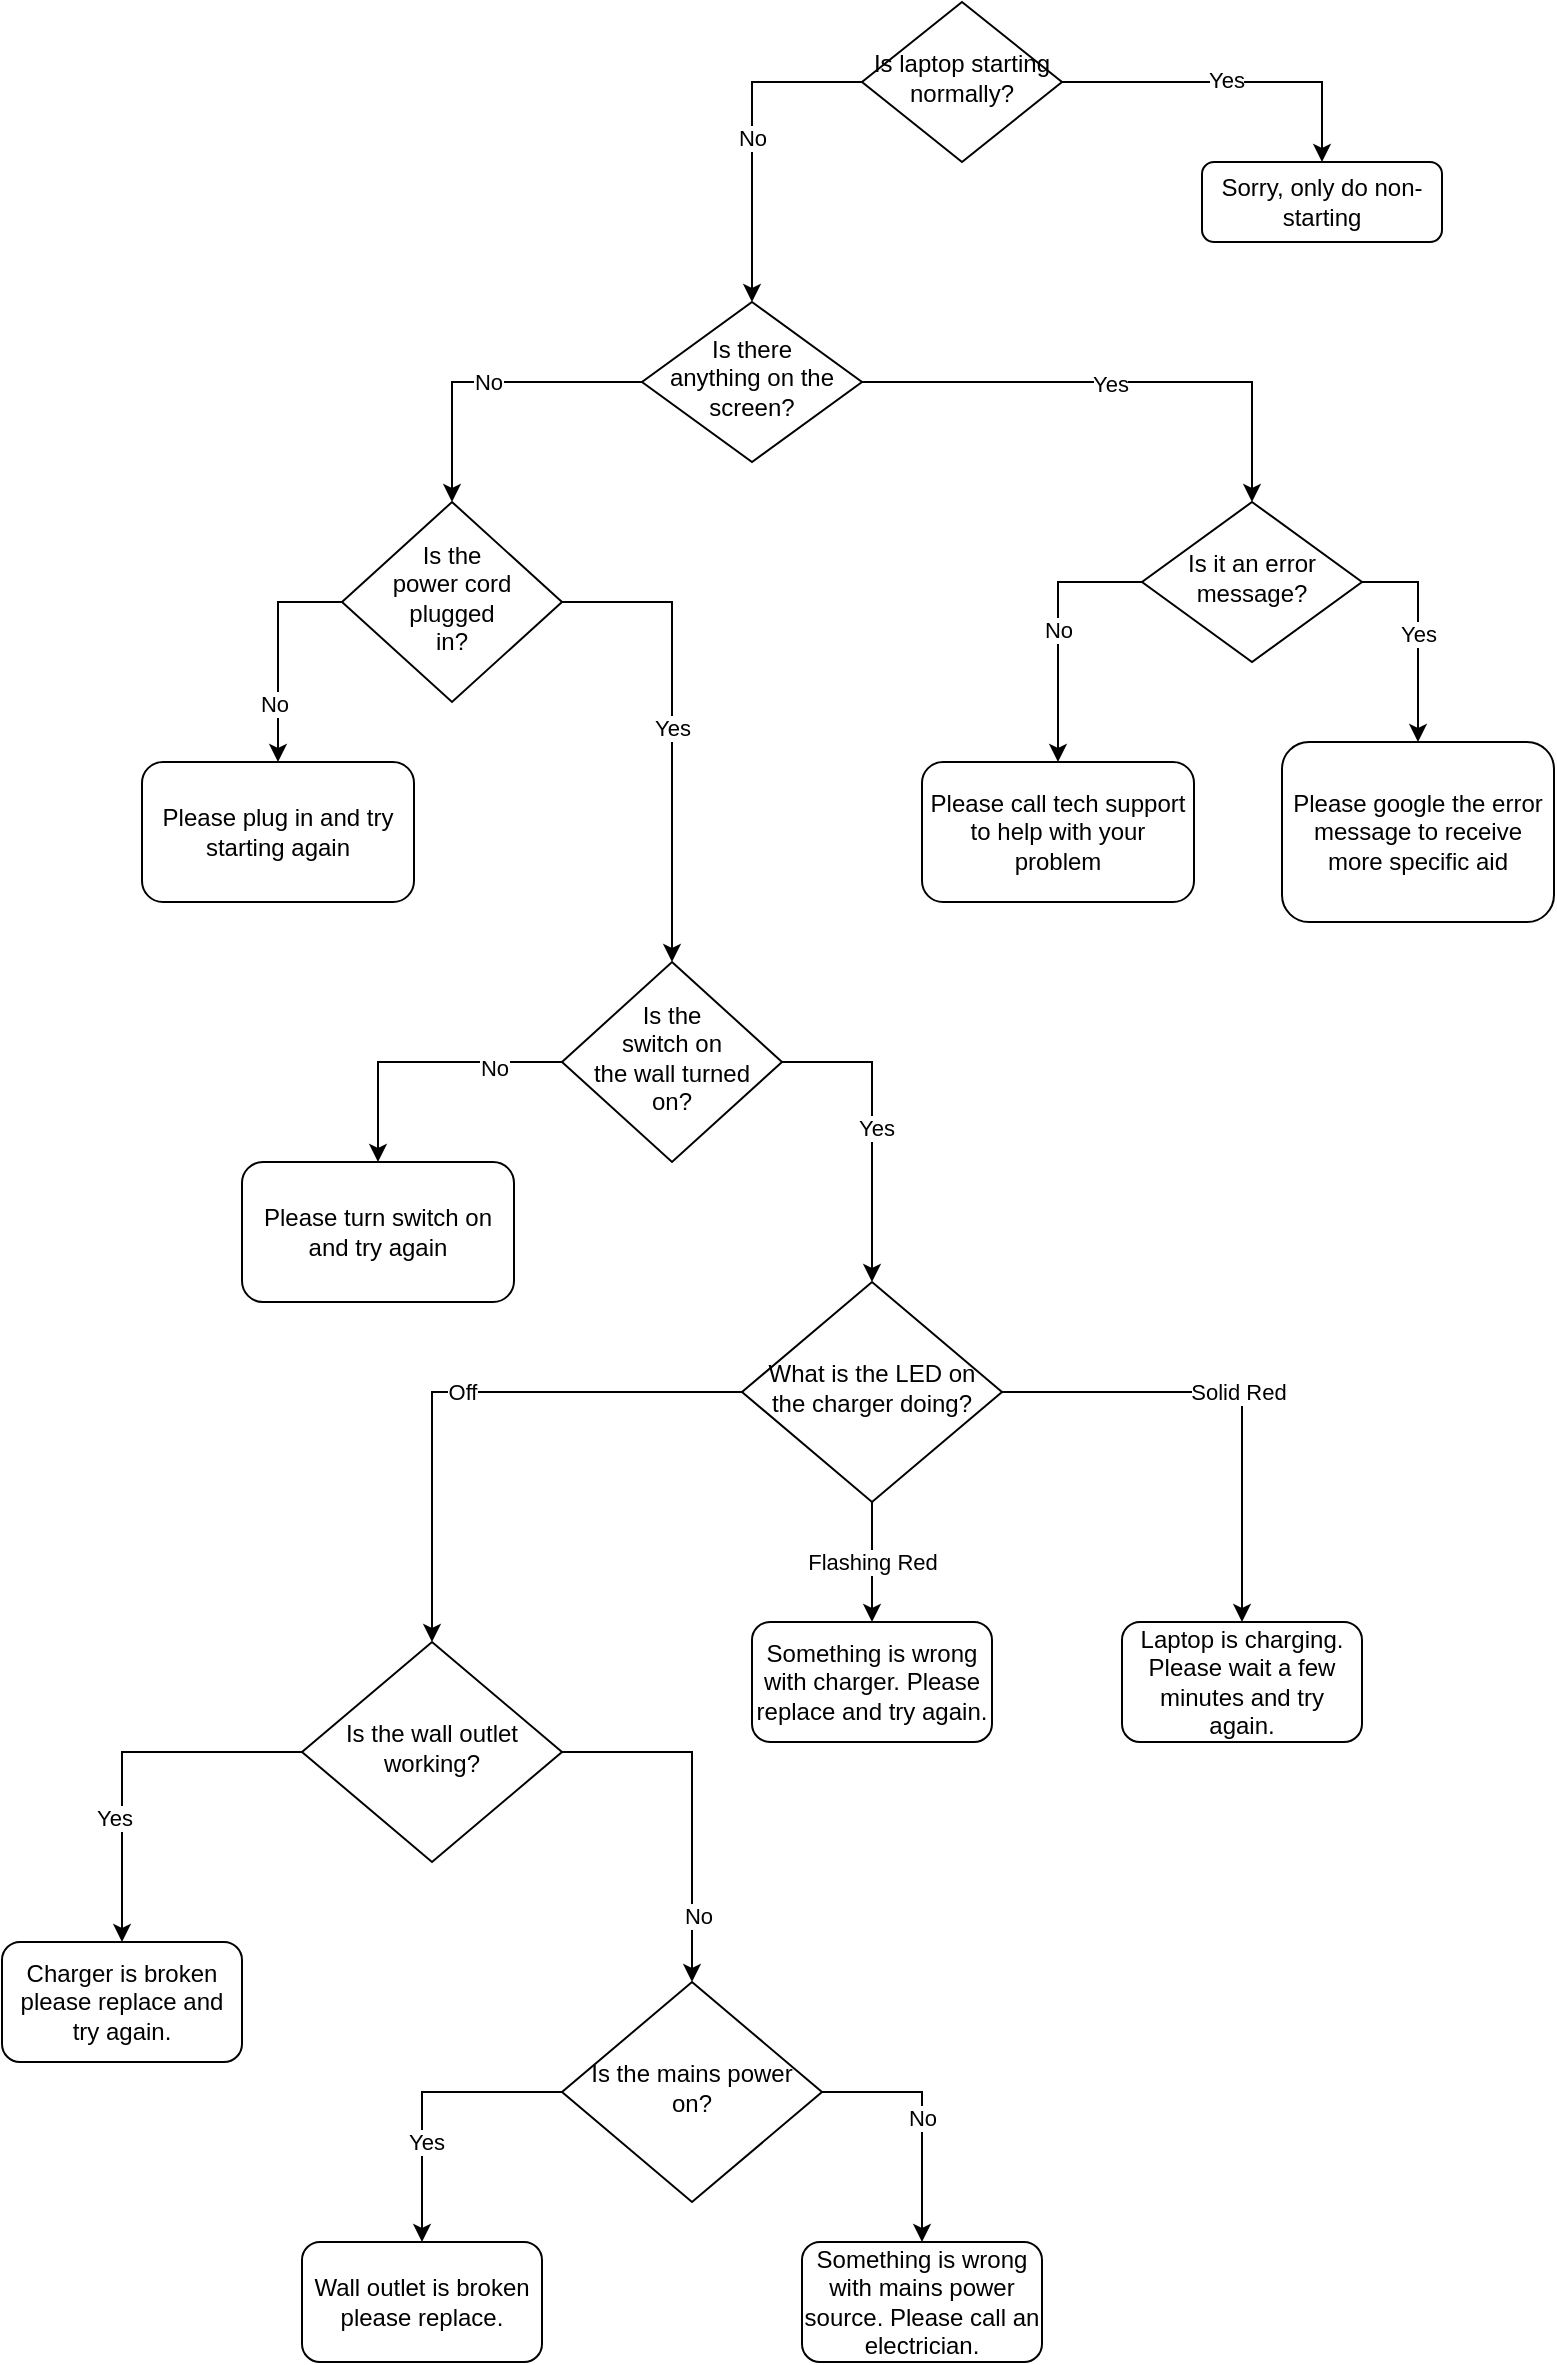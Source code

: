 <mxfile version="13.8.1" type="device"><diagram id="C5RBs43oDa-KdzZeNtuy" name="Page-1"><mxGraphModel dx="2249" dy="763" grid="1" gridSize="10" guides="1" tooltips="1" connect="1" arrows="1" fold="1" page="1" pageScale="1" pageWidth="827" pageHeight="1169" math="0" shadow="0"><root><mxCell id="WIyWlLk6GJQsqaUBKTNV-0"/><mxCell id="WIyWlLk6GJQsqaUBKTNV-1" parent="WIyWlLk6GJQsqaUBKTNV-0"/><mxCell id="SNn4Vvy8Y6nUM1BR-8D6-10" style="edgeStyle=orthogonalEdgeStyle;rounded=0;orthogonalLoop=1;jettySize=auto;html=1;exitX=1;exitY=0.5;exitDx=0;exitDy=0;entryX=0.5;entryY=0;entryDx=0;entryDy=0;" edge="1" parent="WIyWlLk6GJQsqaUBKTNV-1" source="WIyWlLk6GJQsqaUBKTNV-6" target="SNn4Vvy8Y6nUM1BR-8D6-6"><mxGeometry relative="1" as="geometry"/></mxCell><mxCell id="SNn4Vvy8Y6nUM1BR-8D6-15" value="Yes" style="edgeLabel;html=1;align=center;verticalAlign=middle;resizable=0;points=[];" vertex="1" connectable="0" parent="SNn4Vvy8Y6nUM1BR-8D6-10"><mxGeometry x="-0.032" y="-1" relative="1" as="geometry"><mxPoint as="offset"/></mxGeometry></mxCell><mxCell id="SNn4Vvy8Y6nUM1BR-8D6-17" value="No" style="edgeStyle=orthogonalEdgeStyle;rounded=0;orthogonalLoop=1;jettySize=auto;html=1;exitX=0;exitY=0.5;exitDx=0;exitDy=0;entryX=0.5;entryY=0;entryDx=0;entryDy=0;" edge="1" parent="WIyWlLk6GJQsqaUBKTNV-1" source="WIyWlLk6GJQsqaUBKTNV-6" target="WIyWlLk6GJQsqaUBKTNV-10"><mxGeometry relative="1" as="geometry"/></mxCell><mxCell id="WIyWlLk6GJQsqaUBKTNV-6" value="&lt;div&gt;Is there &lt;br&gt;&lt;/div&gt;&lt;div&gt;anything on the screen?&lt;/div&gt;" style="rhombus;whiteSpace=wrap;html=1;shadow=0;fontFamily=Helvetica;fontSize=12;align=center;strokeWidth=1;spacing=6;spacingTop=-4;" parent="WIyWlLk6GJQsqaUBKTNV-1" vertex="1"><mxGeometry x="210" y="170" width="110" height="80" as="geometry"/></mxCell><mxCell id="SNn4Vvy8Y6nUM1BR-8D6-19" style="edgeStyle=orthogonalEdgeStyle;rounded=0;orthogonalLoop=1;jettySize=auto;html=1;exitX=0;exitY=0.5;exitDx=0;exitDy=0;" edge="1" parent="WIyWlLk6GJQsqaUBKTNV-1" source="WIyWlLk6GJQsqaUBKTNV-10" target="SNn4Vvy8Y6nUM1BR-8D6-18"><mxGeometry relative="1" as="geometry"/></mxCell><mxCell id="SNn4Vvy8Y6nUM1BR-8D6-20" value="No" style="edgeLabel;html=1;align=center;verticalAlign=middle;resizable=0;points=[];" vertex="1" connectable="0" parent="SNn4Vvy8Y6nUM1BR-8D6-19"><mxGeometry x="0.482" y="-2" relative="1" as="geometry"><mxPoint as="offset"/></mxGeometry></mxCell><mxCell id="SNn4Vvy8Y6nUM1BR-8D6-23" value="Yes" style="edgeStyle=orthogonalEdgeStyle;rounded=0;orthogonalLoop=1;jettySize=auto;html=1;exitX=1;exitY=0.5;exitDx=0;exitDy=0;entryX=0.5;entryY=0;entryDx=0;entryDy=0;" edge="1" parent="WIyWlLk6GJQsqaUBKTNV-1" source="WIyWlLk6GJQsqaUBKTNV-10" target="SNn4Vvy8Y6nUM1BR-8D6-22"><mxGeometry relative="1" as="geometry"/></mxCell><mxCell id="WIyWlLk6GJQsqaUBKTNV-10" value="&lt;div&gt;Is the &lt;br&gt;&lt;/div&gt;&lt;div&gt;power cord plugged &lt;br&gt;&lt;/div&gt;&lt;div&gt;in?&lt;/div&gt;" style="rhombus;whiteSpace=wrap;html=1;shadow=0;fontFamily=Helvetica;fontSize=12;align=center;strokeWidth=1;spacing=6;spacingTop=-4;" parent="WIyWlLk6GJQsqaUBKTNV-1" vertex="1"><mxGeometry x="60" y="270" width="110" height="100" as="geometry"/></mxCell><mxCell id="SNn4Vvy8Y6nUM1BR-8D6-1" value="No" style="edgeStyle=orthogonalEdgeStyle;rounded=0;orthogonalLoop=1;jettySize=auto;html=1;exitX=0;exitY=0.5;exitDx=0;exitDy=0;" edge="1" parent="WIyWlLk6GJQsqaUBKTNV-1" source="SNn4Vvy8Y6nUM1BR-8D6-0" target="WIyWlLk6GJQsqaUBKTNV-6"><mxGeometry relative="1" as="geometry"/></mxCell><mxCell id="SNn4Vvy8Y6nUM1BR-8D6-4" style="edgeStyle=orthogonalEdgeStyle;rounded=0;orthogonalLoop=1;jettySize=auto;html=1;exitX=1;exitY=0.5;exitDx=0;exitDy=0;entryX=0.5;entryY=0;entryDx=0;entryDy=0;" edge="1" parent="WIyWlLk6GJQsqaUBKTNV-1" source="SNn4Vvy8Y6nUM1BR-8D6-0" target="SNn4Vvy8Y6nUM1BR-8D6-3"><mxGeometry relative="1" as="geometry"/></mxCell><mxCell id="SNn4Vvy8Y6nUM1BR-8D6-5" value="Yes" style="edgeLabel;html=1;align=center;verticalAlign=middle;resizable=0;points=[];" vertex="1" connectable="0" parent="SNn4Vvy8Y6nUM1BR-8D6-4"><mxGeometry x="-0.035" y="1" relative="1" as="geometry"><mxPoint as="offset"/></mxGeometry></mxCell><mxCell id="SNn4Vvy8Y6nUM1BR-8D6-0" value="Is laptop starting normally? " style="rhombus;whiteSpace=wrap;html=1;shadow=0;fontFamily=Helvetica;fontSize=12;align=center;strokeWidth=1;spacing=6;spacingTop=-4;" vertex="1" parent="WIyWlLk6GJQsqaUBKTNV-1"><mxGeometry x="320" y="20" width="100" height="80" as="geometry"/></mxCell><mxCell id="SNn4Vvy8Y6nUM1BR-8D6-3" value="Sorry, only do non-starting" style="rounded=1;whiteSpace=wrap;html=1;fontSize=12;glass=0;strokeWidth=1;shadow=0;" vertex="1" parent="WIyWlLk6GJQsqaUBKTNV-1"><mxGeometry x="490" y="100" width="120" height="40" as="geometry"/></mxCell><mxCell id="SNn4Vvy8Y6nUM1BR-8D6-11" value="Yes" style="edgeStyle=orthogonalEdgeStyle;rounded=0;orthogonalLoop=1;jettySize=auto;html=1;exitX=1;exitY=0.5;exitDx=0;exitDy=0;" edge="1" parent="WIyWlLk6GJQsqaUBKTNV-1" source="SNn4Vvy8Y6nUM1BR-8D6-6" target="SNn4Vvy8Y6nUM1BR-8D6-8"><mxGeometry relative="1" as="geometry"/></mxCell><mxCell id="SNn4Vvy8Y6nUM1BR-8D6-14" value="No" style="edgeStyle=orthogonalEdgeStyle;rounded=0;orthogonalLoop=1;jettySize=auto;html=1;exitX=0;exitY=0.5;exitDx=0;exitDy=0;" edge="1" parent="WIyWlLk6GJQsqaUBKTNV-1" source="SNn4Vvy8Y6nUM1BR-8D6-6" target="SNn4Vvy8Y6nUM1BR-8D6-13"><mxGeometry relative="1" as="geometry"/></mxCell><mxCell id="SNn4Vvy8Y6nUM1BR-8D6-6" value="Is it an error message?" style="rhombus;whiteSpace=wrap;html=1;shadow=0;fontFamily=Helvetica;fontSize=12;align=center;strokeWidth=1;spacing=6;spacingTop=-4;" vertex="1" parent="WIyWlLk6GJQsqaUBKTNV-1"><mxGeometry x="460" y="270" width="110" height="80" as="geometry"/></mxCell><mxCell id="SNn4Vvy8Y6nUM1BR-8D6-8" value="Please google the error message to receive more specific aid" style="rounded=1;whiteSpace=wrap;html=1;fontSize=12;glass=0;strokeWidth=1;shadow=0;" vertex="1" parent="WIyWlLk6GJQsqaUBKTNV-1"><mxGeometry x="530" y="390" width="136" height="90" as="geometry"/></mxCell><mxCell id="SNn4Vvy8Y6nUM1BR-8D6-13" value="Please call tech support to help with your problem" style="rounded=1;whiteSpace=wrap;html=1;fontSize=12;glass=0;strokeWidth=1;shadow=0;" vertex="1" parent="WIyWlLk6GJQsqaUBKTNV-1"><mxGeometry x="350" y="400" width="136" height="70" as="geometry"/></mxCell><mxCell id="SNn4Vvy8Y6nUM1BR-8D6-18" value="Please plug in and try starting again" style="rounded=1;whiteSpace=wrap;html=1;fontSize=12;glass=0;strokeWidth=1;shadow=0;" vertex="1" parent="WIyWlLk6GJQsqaUBKTNV-1"><mxGeometry x="-40" y="400" width="136" height="70" as="geometry"/></mxCell><mxCell id="SNn4Vvy8Y6nUM1BR-8D6-25" style="edgeStyle=orthogonalEdgeStyle;rounded=0;orthogonalLoop=1;jettySize=auto;html=1;exitX=0;exitY=0.5;exitDx=0;exitDy=0;entryX=0.5;entryY=0;entryDx=0;entryDy=0;" edge="1" parent="WIyWlLk6GJQsqaUBKTNV-1" source="SNn4Vvy8Y6nUM1BR-8D6-22" target="SNn4Vvy8Y6nUM1BR-8D6-24"><mxGeometry relative="1" as="geometry"/></mxCell><mxCell id="SNn4Vvy8Y6nUM1BR-8D6-28" value="No" style="edgeLabel;html=1;align=center;verticalAlign=middle;resizable=0;points=[];" vertex="1" connectable="0" parent="SNn4Vvy8Y6nUM1BR-8D6-25"><mxGeometry x="-0.521" y="3" relative="1" as="geometry"><mxPoint as="offset"/></mxGeometry></mxCell><mxCell id="SNn4Vvy8Y6nUM1BR-8D6-27" style="edgeStyle=orthogonalEdgeStyle;rounded=0;orthogonalLoop=1;jettySize=auto;html=1;exitX=1;exitY=0.5;exitDx=0;exitDy=0;entryX=0.5;entryY=0;entryDx=0;entryDy=0;" edge="1" parent="WIyWlLk6GJQsqaUBKTNV-1" source="SNn4Vvy8Y6nUM1BR-8D6-22" target="SNn4Vvy8Y6nUM1BR-8D6-26"><mxGeometry relative="1" as="geometry"/></mxCell><mxCell id="SNn4Vvy8Y6nUM1BR-8D6-29" value="Yes" style="edgeLabel;html=1;align=center;verticalAlign=middle;resizable=0;points=[];" vertex="1" connectable="0" parent="SNn4Vvy8Y6nUM1BR-8D6-27"><mxGeometry x="-0.371" y="-29" relative="1" as="geometry"><mxPoint x="31" y="29" as="offset"/></mxGeometry></mxCell><mxCell id="SNn4Vvy8Y6nUM1BR-8D6-22" value="&lt;div&gt;Is the &lt;br&gt;&lt;/div&gt;&lt;div&gt;switch on &lt;br&gt;&lt;/div&gt;&lt;div&gt;the wall turned on?&lt;/div&gt;" style="rhombus;whiteSpace=wrap;html=1;shadow=0;fontFamily=Helvetica;fontSize=12;align=center;strokeWidth=1;spacing=6;spacingTop=-4;" vertex="1" parent="WIyWlLk6GJQsqaUBKTNV-1"><mxGeometry x="170" y="500" width="110" height="100" as="geometry"/></mxCell><mxCell id="SNn4Vvy8Y6nUM1BR-8D6-24" value="Please turn switch on and try again" style="rounded=1;whiteSpace=wrap;html=1;fontSize=12;glass=0;strokeWidth=1;shadow=0;" vertex="1" parent="WIyWlLk6GJQsqaUBKTNV-1"><mxGeometry x="10" y="600" width="136" height="70" as="geometry"/></mxCell><mxCell id="SNn4Vvy8Y6nUM1BR-8D6-31" value="Off" style="edgeStyle=orthogonalEdgeStyle;rounded=0;orthogonalLoop=1;jettySize=auto;html=1;exitX=0;exitY=0.5;exitDx=0;exitDy=0;entryX=0.5;entryY=0;entryDx=0;entryDy=0;" edge="1" parent="WIyWlLk6GJQsqaUBKTNV-1" source="SNn4Vvy8Y6nUM1BR-8D6-26" target="SNn4Vvy8Y6nUM1BR-8D6-36"><mxGeometry relative="1" as="geometry"><mxPoint x="142" y="840" as="targetPoint"/></mxGeometry></mxCell><mxCell id="SNn4Vvy8Y6nUM1BR-8D6-33" value="Flashing Red" style="edgeStyle=orthogonalEdgeStyle;rounded=0;orthogonalLoop=1;jettySize=auto;html=1;exitX=0.5;exitY=1;exitDx=0;exitDy=0;entryX=0.5;entryY=0;entryDx=0;entryDy=0;" edge="1" parent="WIyWlLk6GJQsqaUBKTNV-1" source="SNn4Vvy8Y6nUM1BR-8D6-26" target="SNn4Vvy8Y6nUM1BR-8D6-32"><mxGeometry relative="1" as="geometry"/></mxCell><mxCell id="SNn4Vvy8Y6nUM1BR-8D6-35" value="Solid Red" style="edgeStyle=orthogonalEdgeStyle;rounded=0;orthogonalLoop=1;jettySize=auto;html=1;exitX=1;exitY=0.5;exitDx=0;exitDy=0;entryX=0.5;entryY=0;entryDx=0;entryDy=0;" edge="1" parent="WIyWlLk6GJQsqaUBKTNV-1" source="SNn4Vvy8Y6nUM1BR-8D6-26" target="SNn4Vvy8Y6nUM1BR-8D6-34"><mxGeometry relative="1" as="geometry"/></mxCell><mxCell id="SNn4Vvy8Y6nUM1BR-8D6-26" value="What is the LED on the charger doing?" style="rhombus;whiteSpace=wrap;html=1;shadow=0;fontFamily=Helvetica;fontSize=12;align=center;strokeWidth=1;spacing=6;spacingTop=-4;" vertex="1" parent="WIyWlLk6GJQsqaUBKTNV-1"><mxGeometry x="260" y="660" width="130" height="110" as="geometry"/></mxCell><mxCell id="SNn4Vvy8Y6nUM1BR-8D6-32" value="Something is wrong with charger. Please replace and try again." style="rounded=1;whiteSpace=wrap;html=1;" vertex="1" parent="WIyWlLk6GJQsqaUBKTNV-1"><mxGeometry x="265" y="830" width="120" height="60" as="geometry"/></mxCell><mxCell id="SNn4Vvy8Y6nUM1BR-8D6-34" value="Laptop is charging. Please wait a few minutes and try again." style="rounded=1;whiteSpace=wrap;html=1;" vertex="1" parent="WIyWlLk6GJQsqaUBKTNV-1"><mxGeometry x="450" y="830" width="120" height="60" as="geometry"/></mxCell><mxCell id="SNn4Vvy8Y6nUM1BR-8D6-38" style="edgeStyle=orthogonalEdgeStyle;rounded=0;orthogonalLoop=1;jettySize=auto;html=1;exitX=0;exitY=0.5;exitDx=0;exitDy=0;" edge="1" parent="WIyWlLk6GJQsqaUBKTNV-1" source="SNn4Vvy8Y6nUM1BR-8D6-36" target="SNn4Vvy8Y6nUM1BR-8D6-37"><mxGeometry relative="1" as="geometry"/></mxCell><mxCell id="SNn4Vvy8Y6nUM1BR-8D6-39" value="Yes" style="edgeLabel;html=1;align=center;verticalAlign=middle;resizable=0;points=[];" vertex="1" connectable="0" parent="SNn4Vvy8Y6nUM1BR-8D6-38"><mxGeometry x="-0.027" y="33" relative="1" as="geometry"><mxPoint x="-37" y="33" as="offset"/></mxGeometry></mxCell><mxCell id="SNn4Vvy8Y6nUM1BR-8D6-42" style="edgeStyle=orthogonalEdgeStyle;rounded=0;orthogonalLoop=1;jettySize=auto;html=1;exitX=1;exitY=0.5;exitDx=0;exitDy=0;entryX=0.5;entryY=0;entryDx=0;entryDy=0;" edge="1" parent="WIyWlLk6GJQsqaUBKTNV-1" source="SNn4Vvy8Y6nUM1BR-8D6-36" target="SNn4Vvy8Y6nUM1BR-8D6-41"><mxGeometry relative="1" as="geometry"/></mxCell><mxCell id="SNn4Vvy8Y6nUM1BR-8D6-43" value="No" style="edgeLabel;html=1;align=center;verticalAlign=middle;resizable=0;points=[];" vertex="1" connectable="0" parent="SNn4Vvy8Y6nUM1BR-8D6-42"><mxGeometry x="0.633" y="3" relative="1" as="geometry"><mxPoint as="offset"/></mxGeometry></mxCell><mxCell id="SNn4Vvy8Y6nUM1BR-8D6-36" value="Is the wall outlet working? " style="rhombus;whiteSpace=wrap;html=1;shadow=0;fontFamily=Helvetica;fontSize=12;align=center;strokeWidth=1;spacing=6;spacingTop=-4;" vertex="1" parent="WIyWlLk6GJQsqaUBKTNV-1"><mxGeometry x="40" y="840" width="130" height="110" as="geometry"/></mxCell><mxCell id="SNn4Vvy8Y6nUM1BR-8D6-37" value="Charger is broken please replace and try again." style="rounded=1;whiteSpace=wrap;html=1;" vertex="1" parent="WIyWlLk6GJQsqaUBKTNV-1"><mxGeometry x="-110" y="990" width="120" height="60" as="geometry"/></mxCell><mxCell id="SNn4Vvy8Y6nUM1BR-8D6-45" style="edgeStyle=orthogonalEdgeStyle;rounded=0;orthogonalLoop=1;jettySize=auto;html=1;exitX=0;exitY=0.5;exitDx=0;exitDy=0;" edge="1" parent="WIyWlLk6GJQsqaUBKTNV-1" source="SNn4Vvy8Y6nUM1BR-8D6-41" target="SNn4Vvy8Y6nUM1BR-8D6-44"><mxGeometry relative="1" as="geometry"/></mxCell><mxCell id="SNn4Vvy8Y6nUM1BR-8D6-46" value="Yes" style="edgeLabel;html=1;align=center;verticalAlign=middle;resizable=0;points=[];" vertex="1" connectable="0" parent="SNn4Vvy8Y6nUM1BR-8D6-45"><mxGeometry x="-0.062" y="25" relative="1" as="geometry"><mxPoint as="offset"/></mxGeometry></mxCell><mxCell id="SNn4Vvy8Y6nUM1BR-8D6-48" value="No" style="edgeStyle=orthogonalEdgeStyle;rounded=0;orthogonalLoop=1;jettySize=auto;html=1;exitX=1;exitY=0.5;exitDx=0;exitDy=0;entryX=0.5;entryY=0;entryDx=0;entryDy=0;" edge="1" parent="WIyWlLk6GJQsqaUBKTNV-1" source="SNn4Vvy8Y6nUM1BR-8D6-41" target="SNn4Vvy8Y6nUM1BR-8D6-47"><mxGeometry relative="1" as="geometry"/></mxCell><mxCell id="SNn4Vvy8Y6nUM1BR-8D6-41" value="Is the mains power on?" style="rhombus;whiteSpace=wrap;html=1;shadow=0;fontFamily=Helvetica;fontSize=12;align=center;strokeWidth=1;spacing=6;spacingTop=-4;" vertex="1" parent="WIyWlLk6GJQsqaUBKTNV-1"><mxGeometry x="170" y="1010" width="130" height="110" as="geometry"/></mxCell><mxCell id="SNn4Vvy8Y6nUM1BR-8D6-44" value="Wall outlet is broken please replace. " style="rounded=1;whiteSpace=wrap;html=1;" vertex="1" parent="WIyWlLk6GJQsqaUBKTNV-1"><mxGeometry x="40" y="1140" width="120" height="60" as="geometry"/></mxCell><mxCell id="SNn4Vvy8Y6nUM1BR-8D6-47" value="Something is wrong with mains power source. Please call an electrician. " style="rounded=1;whiteSpace=wrap;html=1;" vertex="1" parent="WIyWlLk6GJQsqaUBKTNV-1"><mxGeometry x="290" y="1140" width="120" height="60" as="geometry"/></mxCell></root></mxGraphModel></diagram></mxfile>
